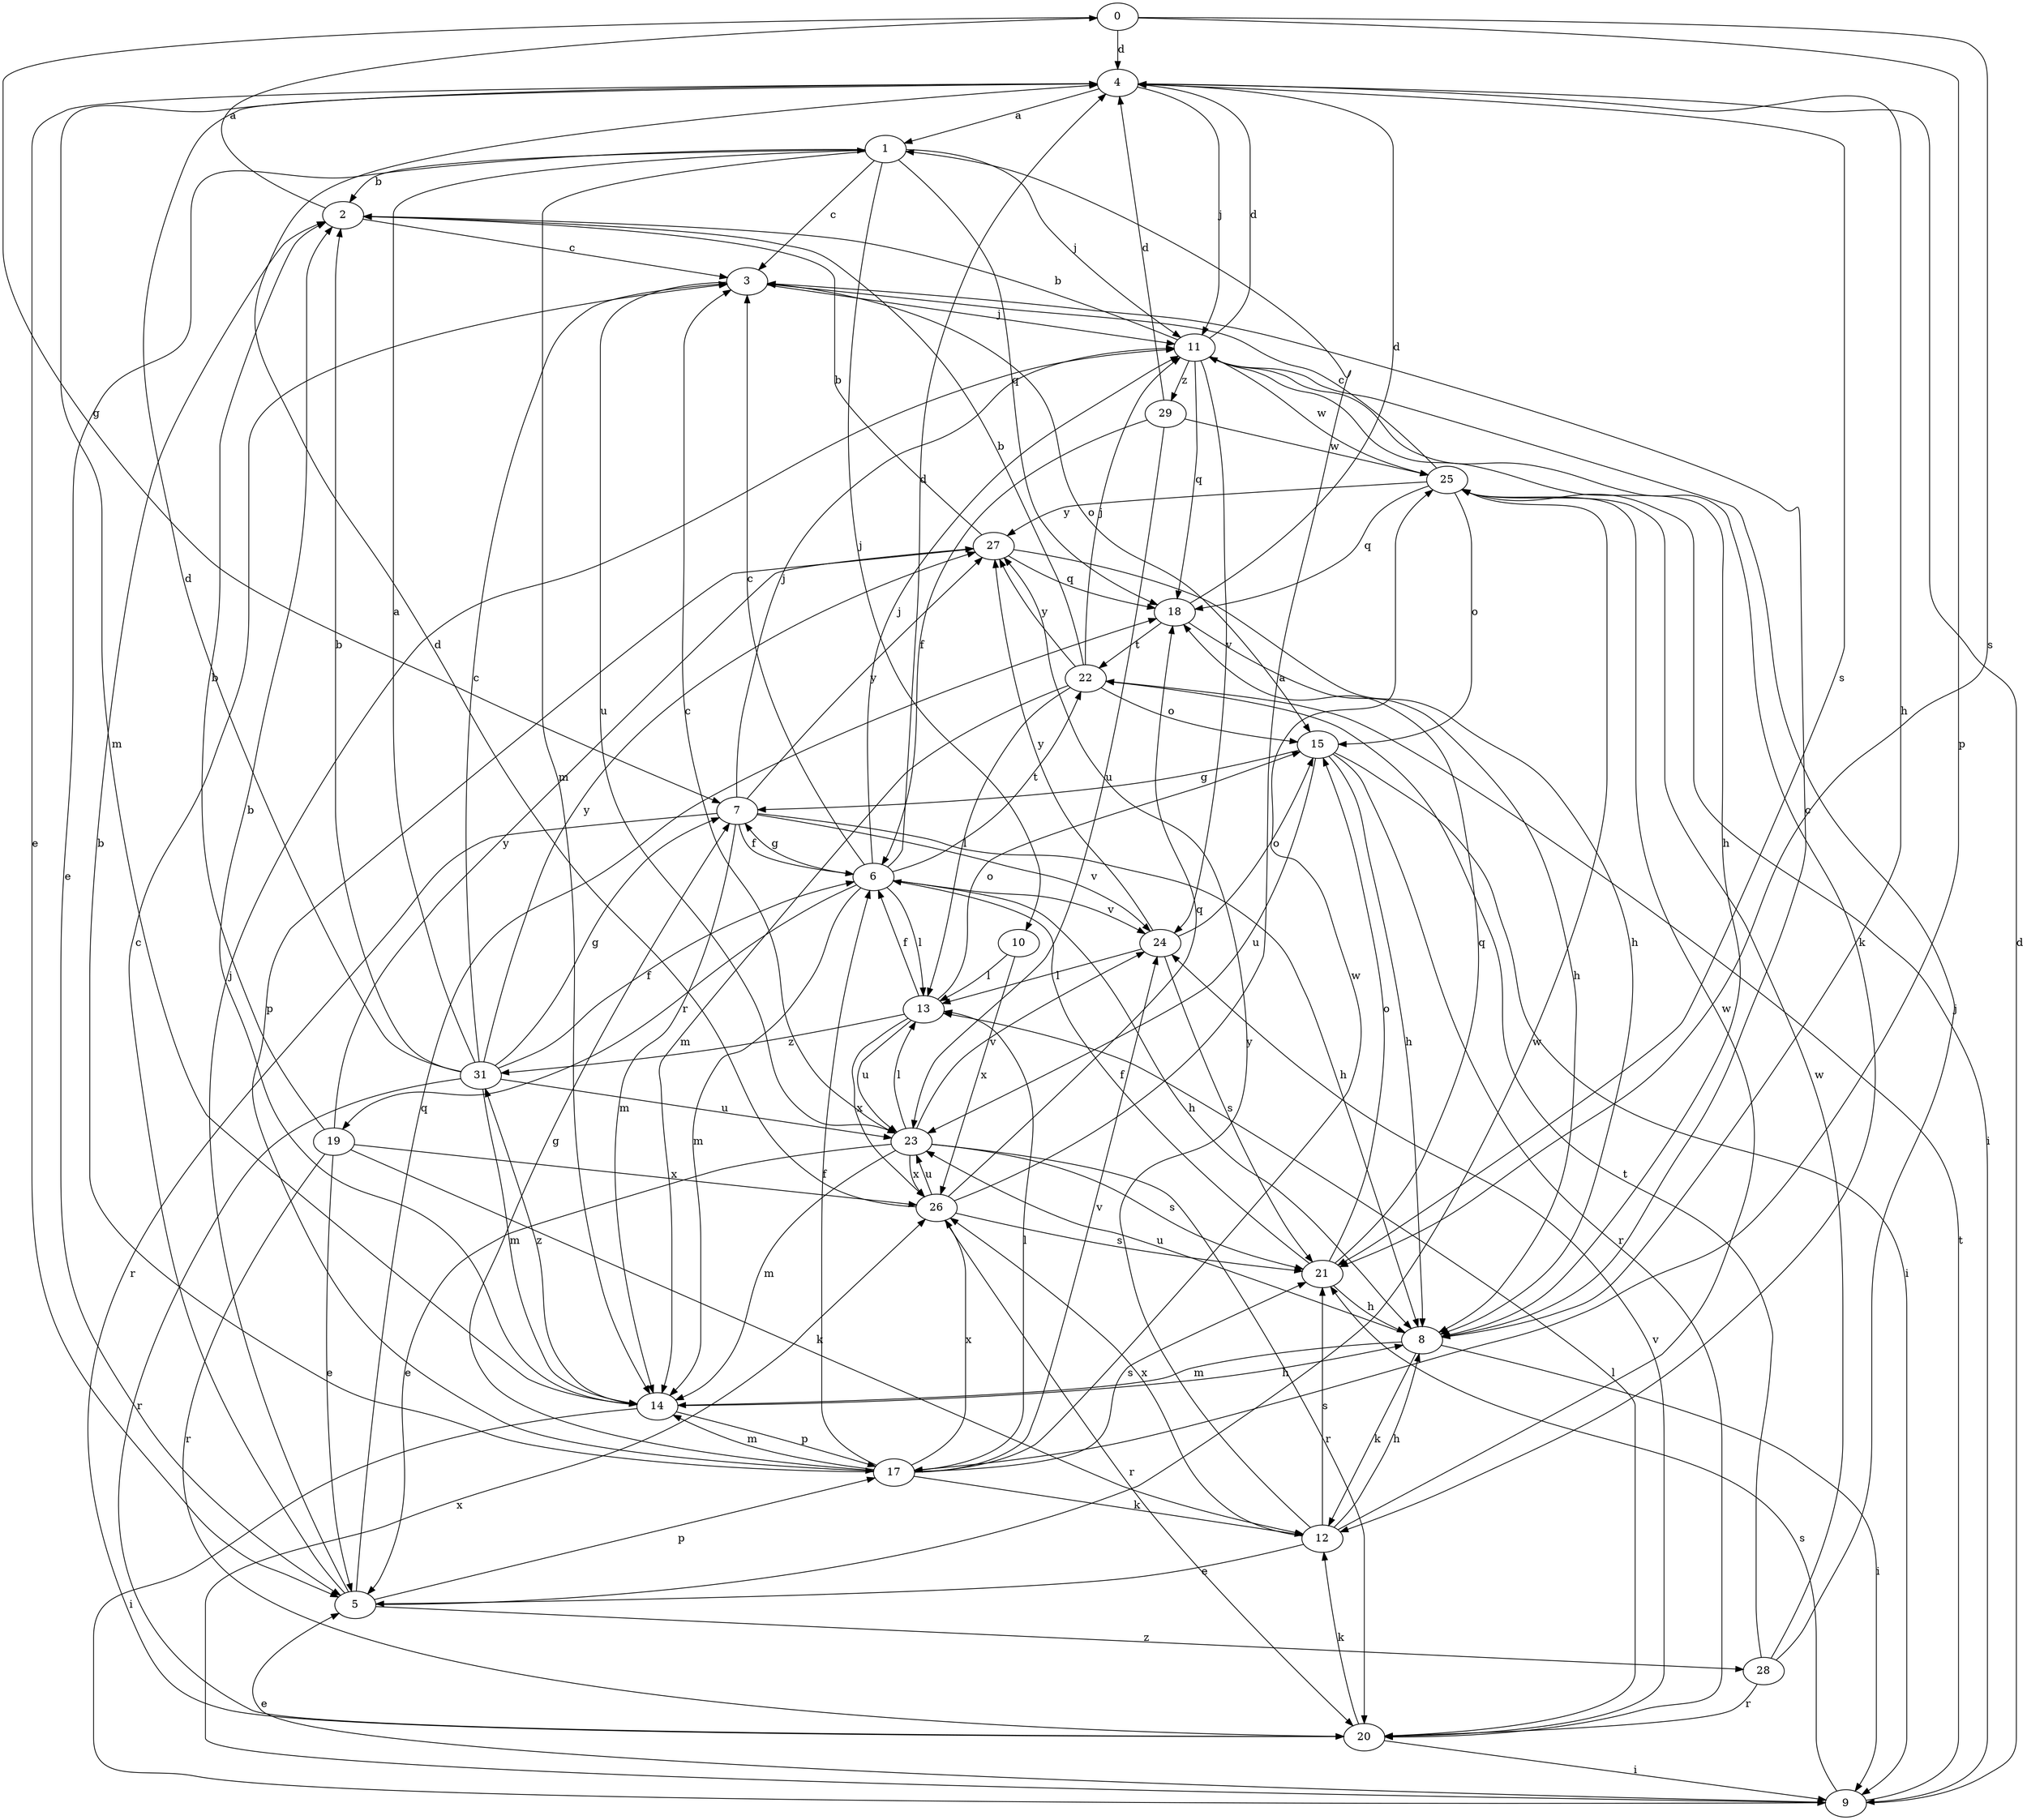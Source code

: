 strict digraph  {
0;
1;
2;
3;
4;
5;
6;
7;
8;
9;
10;
11;
12;
13;
14;
15;
17;
18;
19;
20;
21;
22;
23;
24;
25;
26;
27;
28;
29;
31;
0 -> 4  [label=d];
0 -> 7  [label=g];
0 -> 17  [label=p];
0 -> 21  [label=s];
1 -> 2  [label=b];
1 -> 3  [label=c];
1 -> 5  [label=e];
1 -> 10  [label=j];
1 -> 11  [label=j];
1 -> 14  [label=m];
1 -> 18  [label=q];
2 -> 0  [label=a];
2 -> 3  [label=c];
3 -> 11  [label=j];
3 -> 15  [label=o];
3 -> 23  [label=u];
4 -> 1  [label=a];
4 -> 5  [label=e];
4 -> 8  [label=h];
4 -> 11  [label=j];
4 -> 14  [label=m];
4 -> 21  [label=s];
5 -> 3  [label=c];
5 -> 11  [label=j];
5 -> 17  [label=p];
5 -> 18  [label=q];
5 -> 25  [label=w];
5 -> 28  [label=z];
6 -> 3  [label=c];
6 -> 4  [label=d];
6 -> 7  [label=g];
6 -> 8  [label=h];
6 -> 11  [label=j];
6 -> 13  [label=l];
6 -> 14  [label=m];
6 -> 19  [label=r];
6 -> 22  [label=t];
6 -> 24  [label=v];
7 -> 6  [label=f];
7 -> 8  [label=h];
7 -> 11  [label=j];
7 -> 14  [label=m];
7 -> 20  [label=r];
7 -> 24  [label=v];
7 -> 27  [label=y];
8 -> 3  [label=c];
8 -> 9  [label=i];
8 -> 12  [label=k];
8 -> 14  [label=m];
8 -> 23  [label=u];
9 -> 4  [label=d];
9 -> 5  [label=e];
9 -> 21  [label=s];
9 -> 22  [label=t];
9 -> 26  [label=x];
10 -> 13  [label=l];
10 -> 26  [label=x];
11 -> 2  [label=b];
11 -> 4  [label=d];
11 -> 8  [label=h];
11 -> 12  [label=k];
11 -> 18  [label=q];
11 -> 24  [label=v];
11 -> 25  [label=w];
11 -> 29  [label=z];
12 -> 5  [label=e];
12 -> 8  [label=h];
12 -> 21  [label=s];
12 -> 25  [label=w];
12 -> 26  [label=x];
12 -> 27  [label=y];
13 -> 6  [label=f];
13 -> 15  [label=o];
13 -> 23  [label=u];
13 -> 26  [label=x];
13 -> 31  [label=z];
14 -> 2  [label=b];
14 -> 8  [label=h];
14 -> 9  [label=i];
14 -> 17  [label=p];
14 -> 31  [label=z];
15 -> 7  [label=g];
15 -> 8  [label=h];
15 -> 9  [label=i];
15 -> 20  [label=r];
15 -> 23  [label=u];
17 -> 2  [label=b];
17 -> 6  [label=f];
17 -> 7  [label=g];
17 -> 12  [label=k];
17 -> 13  [label=l];
17 -> 14  [label=m];
17 -> 21  [label=s];
17 -> 24  [label=v];
17 -> 25  [label=w];
17 -> 26  [label=x];
18 -> 4  [label=d];
18 -> 8  [label=h];
18 -> 22  [label=t];
19 -> 2  [label=b];
19 -> 5  [label=e];
19 -> 12  [label=k];
19 -> 20  [label=r];
19 -> 26  [label=x];
19 -> 27  [label=y];
20 -> 9  [label=i];
20 -> 12  [label=k];
20 -> 13  [label=l];
20 -> 24  [label=v];
21 -> 6  [label=f];
21 -> 8  [label=h];
21 -> 15  [label=o];
21 -> 18  [label=q];
22 -> 2  [label=b];
22 -> 11  [label=j];
22 -> 13  [label=l];
22 -> 14  [label=m];
22 -> 15  [label=o];
22 -> 27  [label=y];
23 -> 3  [label=c];
23 -> 5  [label=e];
23 -> 13  [label=l];
23 -> 14  [label=m];
23 -> 20  [label=r];
23 -> 21  [label=s];
23 -> 24  [label=v];
23 -> 26  [label=x];
24 -> 13  [label=l];
24 -> 15  [label=o];
24 -> 21  [label=s];
24 -> 27  [label=y];
25 -> 3  [label=c];
25 -> 9  [label=i];
25 -> 15  [label=o];
25 -> 18  [label=q];
25 -> 27  [label=y];
26 -> 1  [label=a];
26 -> 4  [label=d];
26 -> 18  [label=q];
26 -> 20  [label=r];
26 -> 21  [label=s];
26 -> 23  [label=u];
27 -> 2  [label=b];
27 -> 8  [label=h];
27 -> 17  [label=p];
27 -> 18  [label=q];
28 -> 11  [label=j];
28 -> 20  [label=r];
28 -> 22  [label=t];
28 -> 25  [label=w];
29 -> 4  [label=d];
29 -> 6  [label=f];
29 -> 23  [label=u];
29 -> 25  [label=w];
31 -> 1  [label=a];
31 -> 2  [label=b];
31 -> 3  [label=c];
31 -> 4  [label=d];
31 -> 6  [label=f];
31 -> 7  [label=g];
31 -> 14  [label=m];
31 -> 20  [label=r];
31 -> 23  [label=u];
31 -> 27  [label=y];
}
